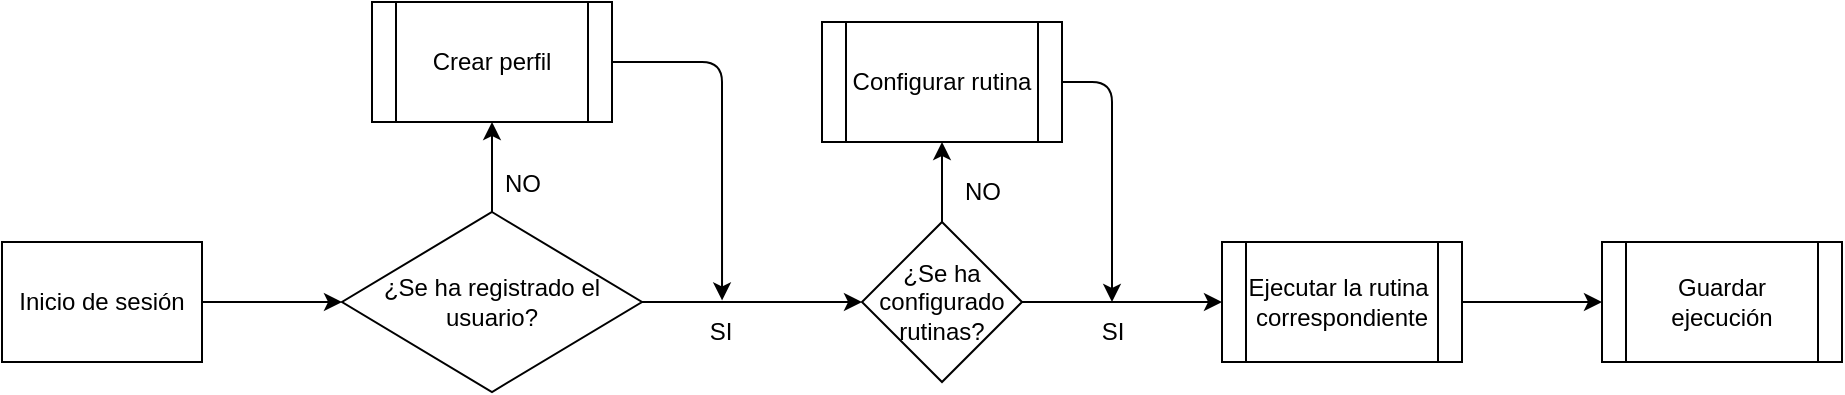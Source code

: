 <mxfile>
    <diagram id="3XTCiRmc2NEXhlnQSmKi" name="Page-1">
        <mxGraphModel dx="405" dy="454" grid="1" gridSize="10" guides="1" tooltips="1" connect="1" arrows="1" fold="1" page="1" pageScale="1" pageWidth="1100" pageHeight="850" math="0" shadow="0">
            <root>
                <mxCell id="0"/>
                <mxCell id="1" parent="0"/>
                <mxCell id="5" value="" style="edgeStyle=none;html=1;" parent="1" source="2" target="4" edge="1">
                    <mxGeometry relative="1" as="geometry"/>
                </mxCell>
                <mxCell id="2" value="Inicio de sesión" style="rounded=0;whiteSpace=wrap;html=1;" parent="1" vertex="1">
                    <mxGeometry x="110" y="450" width="100" height="60" as="geometry"/>
                </mxCell>
                <mxCell id="7" value="" style="edgeStyle=none;html=1;entryX=0;entryY=0.5;entryDx=0;entryDy=0;" parent="1" source="4" target="14" edge="1">
                    <mxGeometry relative="1" as="geometry">
                        <mxPoint x="570" y="480" as="targetPoint"/>
                    </mxGeometry>
                </mxCell>
                <mxCell id="13" style="edgeStyle=none;html=1;exitX=0.5;exitY=0;exitDx=0;exitDy=0;entryX=0.5;entryY=1;entryDx=0;entryDy=0;" parent="1" source="4" target="9" edge="1">
                    <mxGeometry relative="1" as="geometry"/>
                </mxCell>
                <mxCell id="4" value="¿Se ha registrado el usuario?" style="rhombus;whiteSpace=wrap;html=1;rounded=0;" parent="1" vertex="1">
                    <mxGeometry x="280" y="435" width="150" height="90" as="geometry"/>
                </mxCell>
                <mxCell id="22" value="" style="edgeStyle=none;html=1;" parent="1" source="6" target="21" edge="1">
                    <mxGeometry relative="1" as="geometry"/>
                </mxCell>
                <mxCell id="6" value="Ejecutar la rutina&amp;nbsp; correspondiente" style="shape=process;whiteSpace=wrap;html=1;backgroundOutline=1;rounded=0;" parent="1" vertex="1">
                    <mxGeometry x="720" y="450" width="120" height="60" as="geometry"/>
                </mxCell>
                <mxCell id="8" value="" style="endArrow=classic;html=1;exitX=1;exitY=0.5;exitDx=0;exitDy=0;entryX=0.534;entryY=-0.027;entryDx=0;entryDy=0;entryPerimeter=0;" parent="1" source="9" target="11" edge="1">
                    <mxGeometry width="50" height="50" relative="1" as="geometry">
                        <mxPoint x="470" y="480" as="sourcePoint"/>
                        <mxPoint x="470" y="470" as="targetPoint"/>
                        <Array as="points">
                            <mxPoint x="470" y="360"/>
                        </Array>
                    </mxGeometry>
                </mxCell>
                <mxCell id="9" value="Crear perfil" style="shape=process;whiteSpace=wrap;html=1;backgroundOutline=1;" parent="1" vertex="1">
                    <mxGeometry x="295" y="330" width="120" height="60" as="geometry"/>
                </mxCell>
                <mxCell id="11" value="SI" style="text;html=1;align=center;verticalAlign=middle;resizable=0;points=[];autosize=1;strokeColor=none;fillColor=none;" parent="1" vertex="1">
                    <mxGeometry x="454" y="480" width="30" height="30" as="geometry"/>
                </mxCell>
                <mxCell id="12" value="NO" style="text;html=1;align=center;verticalAlign=middle;resizable=0;points=[];autosize=1;strokeColor=none;fillColor=none;" parent="1" vertex="1">
                    <mxGeometry x="350" y="406" width="40" height="30" as="geometry"/>
                </mxCell>
                <mxCell id="16" style="edgeStyle=none;html=1;exitX=1;exitY=0.5;exitDx=0;exitDy=0;entryX=0;entryY=0.5;entryDx=0;entryDy=0;" parent="1" source="14" target="6" edge="1">
                    <mxGeometry relative="1" as="geometry"/>
                </mxCell>
                <mxCell id="19" style="edgeStyle=none;html=1;exitX=0.5;exitY=0;exitDx=0;exitDy=0;entryX=0.5;entryY=1;entryDx=0;entryDy=0;" parent="1" source="14" target="18" edge="1">
                    <mxGeometry relative="1" as="geometry"/>
                </mxCell>
                <mxCell id="14" value="¿Se ha configurado rutinas?" style="rhombus;whiteSpace=wrap;html=1;" parent="1" vertex="1">
                    <mxGeometry x="540" y="440" width="80" height="80" as="geometry"/>
                </mxCell>
                <mxCell id="17" value="SI" style="text;html=1;align=center;verticalAlign=middle;resizable=0;points=[];autosize=1;strokeColor=none;fillColor=none;" parent="1" vertex="1">
                    <mxGeometry x="650" y="480" width="30" height="30" as="geometry"/>
                </mxCell>
                <mxCell id="20" style="edgeStyle=none;html=1;exitX=1;exitY=0.5;exitDx=0;exitDy=0;" parent="1" source="18" target="17" edge="1">
                    <mxGeometry relative="1" as="geometry">
                        <Array as="points">
                            <mxPoint x="665" y="370"/>
                        </Array>
                    </mxGeometry>
                </mxCell>
                <mxCell id="18" value="Configurar rutina" style="shape=process;whiteSpace=wrap;html=1;backgroundOutline=1;rounded=0;" parent="1" vertex="1">
                    <mxGeometry x="520" y="340" width="120" height="60" as="geometry"/>
                </mxCell>
                <mxCell id="21" value="Guardar ejecución" style="shape=process;whiteSpace=wrap;html=1;backgroundOutline=1;rounded=0;" parent="1" vertex="1">
                    <mxGeometry x="910" y="450" width="120" height="60" as="geometry"/>
                </mxCell>
                <mxCell id="23" value="NO" style="text;html=1;align=center;verticalAlign=middle;resizable=0;points=[];autosize=1;strokeColor=none;fillColor=none;" parent="1" vertex="1">
                    <mxGeometry x="580" y="410" width="40" height="30" as="geometry"/>
                </mxCell>
            </root>
        </mxGraphModel>
    </diagram>
</mxfile>